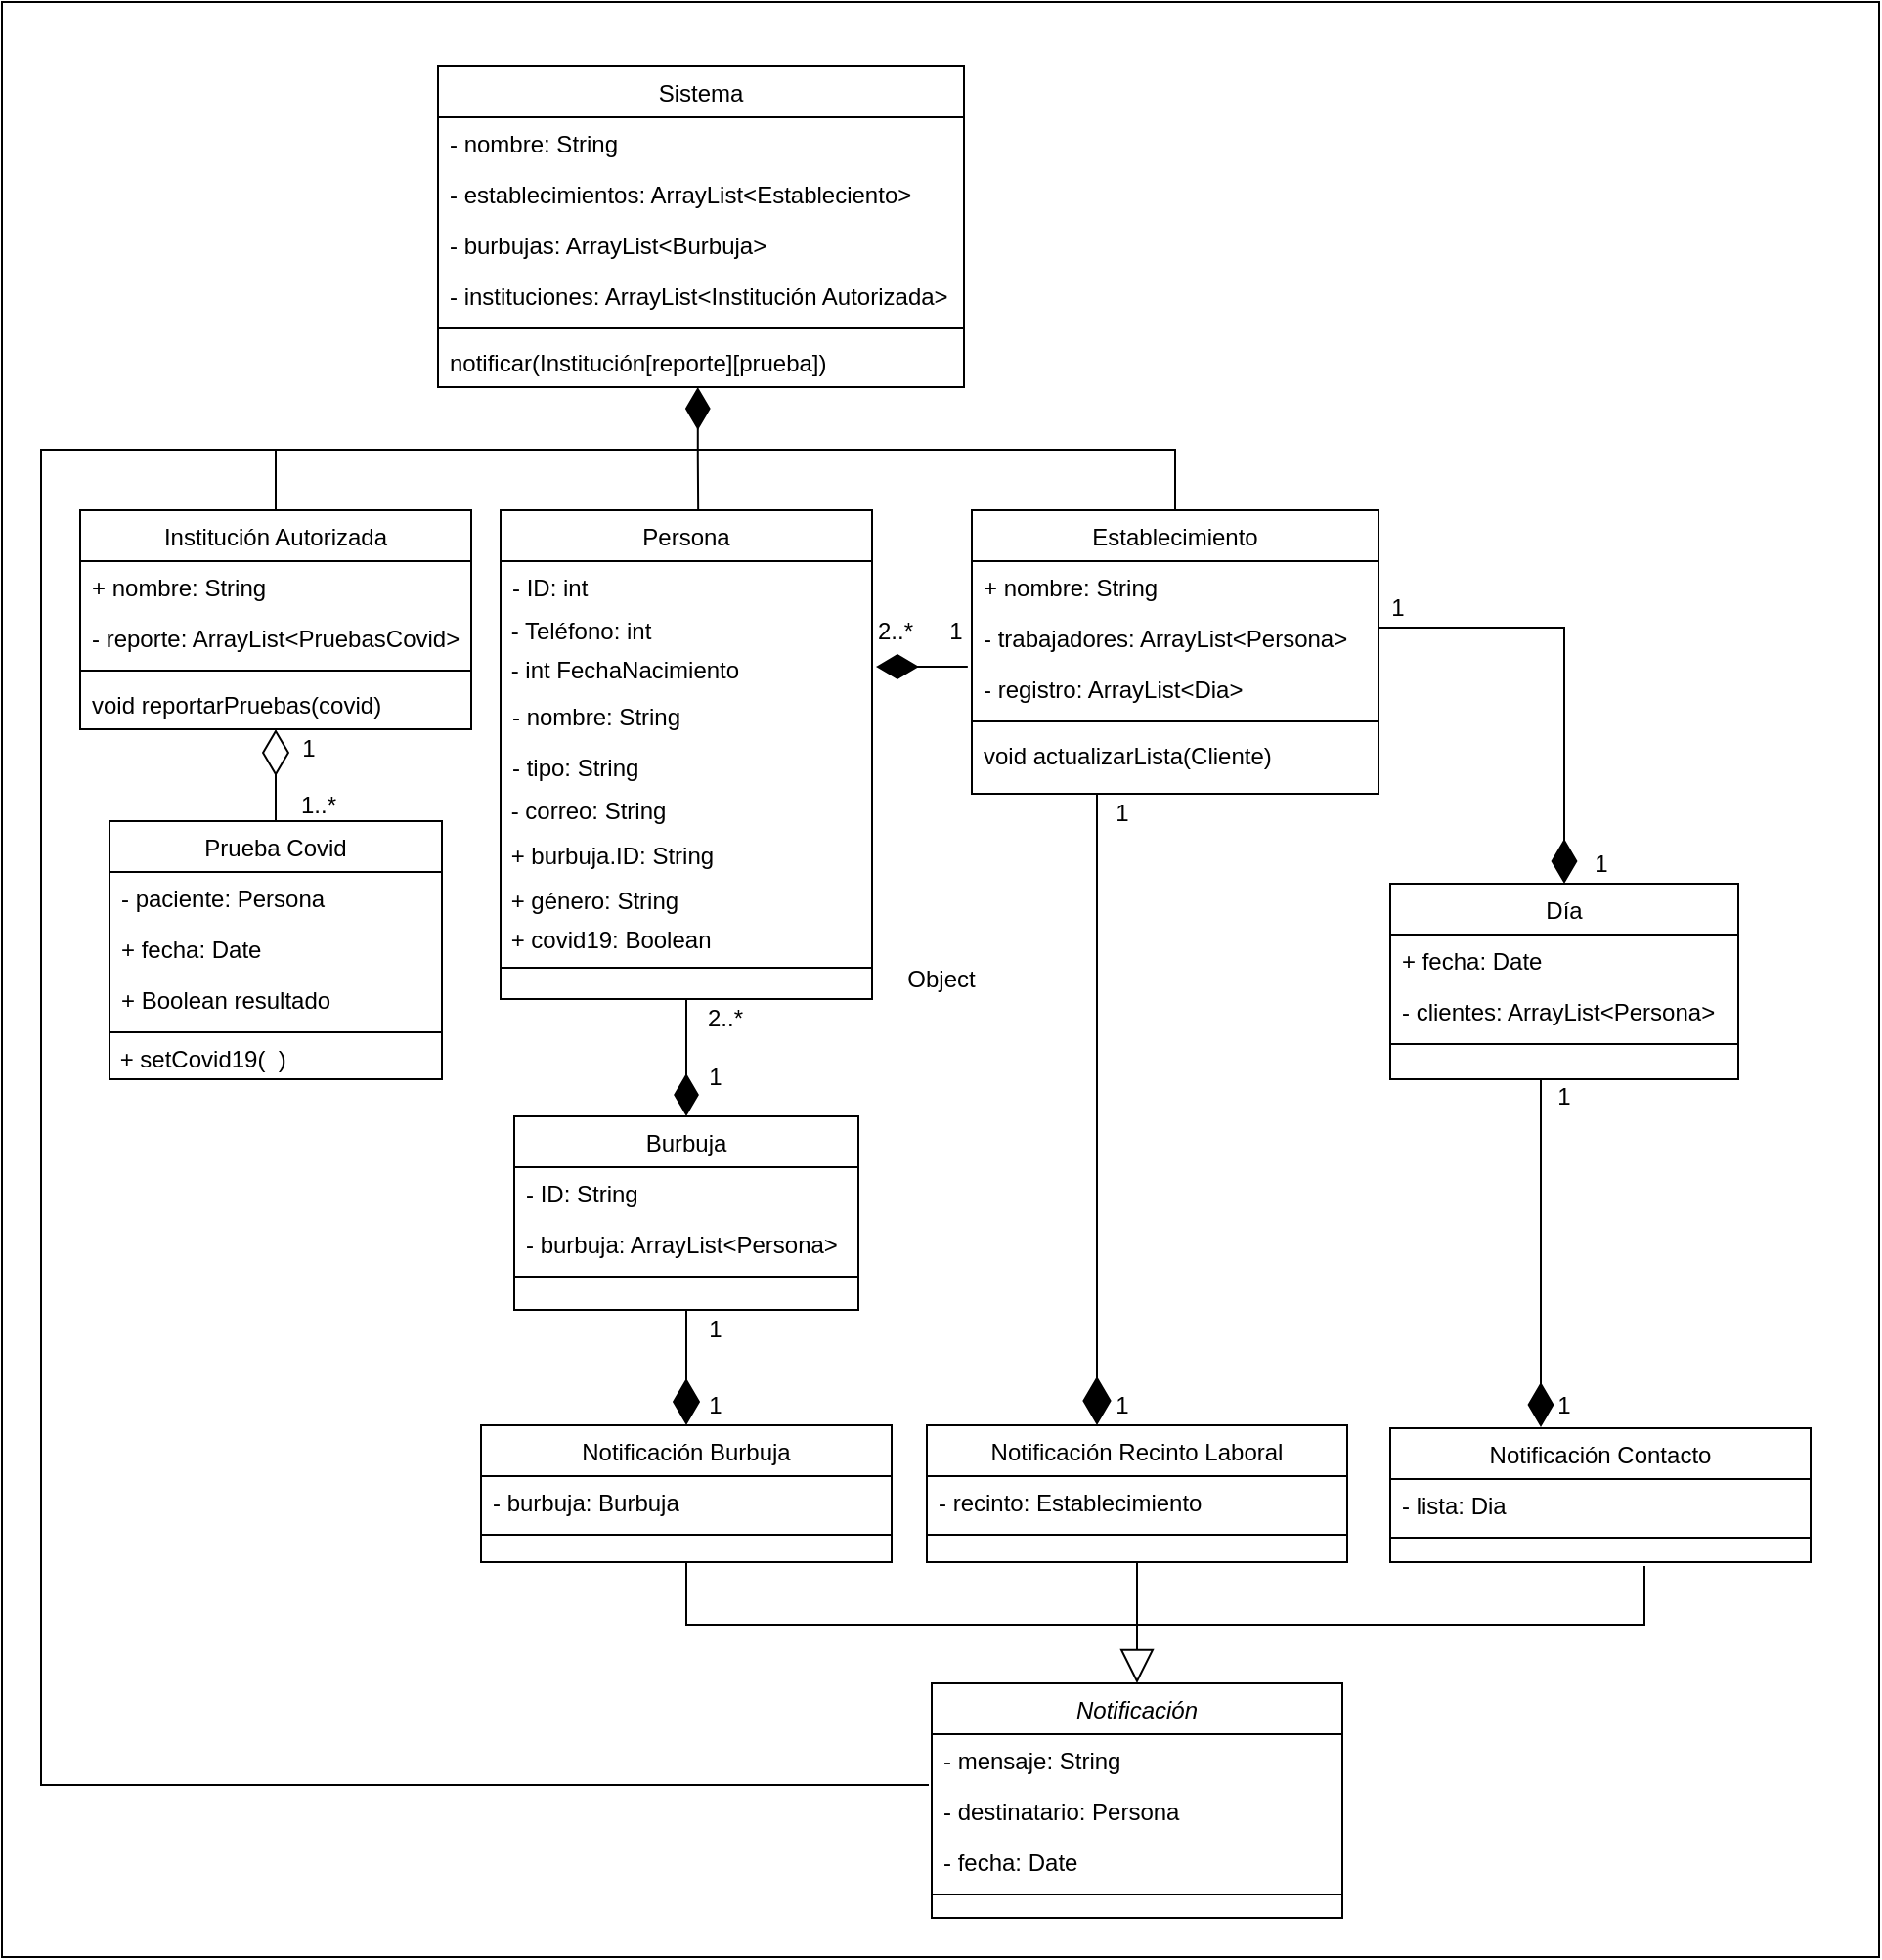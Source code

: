 <mxfile version="13.9.9" type="device"><diagram id="C5RBs43oDa-KdzZeNtuy" name="Page-1"><mxGraphModel dx="1447" dy="840" grid="1" gridSize="10" guides="1" tooltips="1" connect="1" arrows="1" fold="1" page="1" pageScale="1" pageWidth="1200" pageHeight="1920" math="0" shadow="0"><root><mxCell id="WIyWlLk6GJQsqaUBKTNV-0"/><mxCell id="WIyWlLk6GJQsqaUBKTNV-1" parent="WIyWlLk6GJQsqaUBKTNV-0"/><mxCell id="zkfFHV4jXpPFQw0GAbJ--0" value="Persona" style="swimlane;fontStyle=0;align=center;verticalAlign=top;childLayout=stackLayout;horizontal=1;startSize=26;horizontalStack=0;resizeParent=1;resizeLast=0;collapsible=1;marginBottom=0;rounded=0;shadow=0;strokeWidth=1;" parent="WIyWlLk6GJQsqaUBKTNV-1" vertex="1"><mxGeometry x="385" y="450" width="190" height="250" as="geometry"><mxRectangle x="230" y="140" width="160" height="26" as="alternateBounds"/></mxGeometry></mxCell><mxCell id="zkfFHV4jXpPFQw0GAbJ--2" value="- ID: int " style="text;align=left;verticalAlign=top;spacingLeft=4;spacingRight=4;overflow=hidden;rotatable=0;points=[[0,0.5],[1,0.5]];portConstraint=eastwest;rounded=0;shadow=0;html=0;" parent="zkfFHV4jXpPFQw0GAbJ--0" vertex="1"><mxGeometry y="26" width="190" height="26" as="geometry"/></mxCell><mxCell id="s_23alFvS7MSbFcoZGMs-6" value="&amp;nbsp;- Teléfono:&amp;nbsp;&lt;span&gt;int&amp;nbsp;&lt;/span&gt;" style="text;html=1;strokeColor=none;fillColor=none;align=left;verticalAlign=middle;whiteSpace=wrap;rounded=0;" parent="zkfFHV4jXpPFQw0GAbJ--0" vertex="1"><mxGeometry y="52" width="190" height="20" as="geometry"/></mxCell><mxCell id="s_23alFvS7MSbFcoZGMs-3" value="&amp;nbsp;- int FechaNacimiento" style="text;html=1;strokeColor=none;fillColor=none;align=left;verticalAlign=middle;whiteSpace=wrap;rounded=0;" parent="zkfFHV4jXpPFQw0GAbJ--0" vertex="1"><mxGeometry y="72" width="190" height="20" as="geometry"/></mxCell><mxCell id="zkfFHV4jXpPFQw0GAbJ--1" value="- nombre: String" style="text;align=left;verticalAlign=top;spacingLeft=4;spacingRight=4;overflow=hidden;rotatable=0;points=[[0,0.5],[1,0.5]];portConstraint=eastwest;fontStyle=0" parent="zkfFHV4jXpPFQw0GAbJ--0" vertex="1"><mxGeometry y="92" width="190" height="26" as="geometry"/></mxCell><mxCell id="zkfFHV4jXpPFQw0GAbJ--3" value="- tipo: String &#10;" style="text;align=left;verticalAlign=top;spacingLeft=4;spacingRight=4;overflow=hidden;rotatable=0;points=[[0,0.5],[1,0.5]];portConstraint=eastwest;rounded=0;shadow=0;html=0;" parent="zkfFHV4jXpPFQw0GAbJ--0" vertex="1"><mxGeometry y="118" width="190" height="26" as="geometry"/></mxCell><mxCell id="s_23alFvS7MSbFcoZGMs-5" value="&amp;nbsp;- correo: String" style="text;html=1;strokeColor=none;fillColor=none;align=left;verticalAlign=middle;whiteSpace=wrap;rounded=0;" parent="zkfFHV4jXpPFQw0GAbJ--0" vertex="1"><mxGeometry y="144" width="190" height="20" as="geometry"/></mxCell><mxCell id="s_23alFvS7MSbFcoZGMs-0" value="&amp;nbsp;+ burbuja.ID: String" style="text;html=1;strokeColor=none;fillColor=none;align=left;verticalAlign=middle;whiteSpace=wrap;rounded=0;" parent="zkfFHV4jXpPFQw0GAbJ--0" vertex="1"><mxGeometry y="164" width="190" height="26" as="geometry"/></mxCell><mxCell id="s_23alFvS7MSbFcoZGMs-4" value="&amp;nbsp;+ género: String&amp;nbsp;" style="text;html=1;strokeColor=none;fillColor=none;align=left;verticalAlign=middle;whiteSpace=wrap;rounded=0;" parent="zkfFHV4jXpPFQw0GAbJ--0" vertex="1"><mxGeometry y="190" width="190" height="20" as="geometry"/></mxCell><mxCell id="s_23alFvS7MSbFcoZGMs-7" value="&amp;nbsp;+ covid19: Boolean&amp;nbsp;" style="text;html=1;strokeColor=none;fillColor=none;align=left;verticalAlign=middle;whiteSpace=wrap;rounded=0;" parent="zkfFHV4jXpPFQw0GAbJ--0" vertex="1"><mxGeometry y="210" width="190" height="20" as="geometry"/></mxCell><mxCell id="zkfFHV4jXpPFQw0GAbJ--4" value="" style="line;html=1;strokeWidth=1;align=left;verticalAlign=middle;spacingTop=-1;spacingLeft=3;spacingRight=3;rotatable=0;labelPosition=right;points=[];portConstraint=eastwest;" parent="zkfFHV4jXpPFQw0GAbJ--0" vertex="1"><mxGeometry y="230" width="190" height="8" as="geometry"/></mxCell><mxCell id="s_23alFvS7MSbFcoZGMs-69" value="" style="edgeStyle=orthogonalEdgeStyle;rounded=0;orthogonalLoop=1;jettySize=auto;html=1;startArrow=diamondThin;startFill=0;startSize=21;endArrow=none;endFill=0;endSize=20;targetPerimeterSpacing=5;entryX=0.5;entryY=0;entryDx=0;entryDy=0;" parent="WIyWlLk6GJQsqaUBKTNV-1" source="zkfFHV4jXpPFQw0GAbJ--6" target="s_23alFvS7MSbFcoZGMs-65" edge="1"><mxGeometry relative="1" as="geometry"><mxPoint x="293.5" y="605" as="targetPoint"/></mxGeometry></mxCell><mxCell id="NDdOrywqVsBB-b5aa2cG-35" style="edgeStyle=orthogonalEdgeStyle;rounded=0;orthogonalLoop=1;jettySize=auto;html=1;startArrow=none;startFill=0;endArrow=none;endFill=0;" edge="1" parent="WIyWlLk6GJQsqaUBKTNV-1" source="zkfFHV4jXpPFQw0GAbJ--6"><mxGeometry relative="1" as="geometry"><mxPoint x="486" y="419" as="targetPoint"/><Array as="points"><mxPoint x="270" y="419"/></Array></mxGeometry></mxCell><mxCell id="zkfFHV4jXpPFQw0GAbJ--6" value="Institución Autorizada" style="swimlane;fontStyle=0;align=center;verticalAlign=top;childLayout=stackLayout;horizontal=1;startSize=26;horizontalStack=0;resizeParent=1;resizeLast=0;collapsible=1;marginBottom=0;rounded=0;shadow=0;strokeWidth=1;" parent="WIyWlLk6GJQsqaUBKTNV-1" vertex="1"><mxGeometry x="170" y="450" width="200" height="112" as="geometry"><mxRectangle x="130" y="380" width="160" height="26" as="alternateBounds"/></mxGeometry></mxCell><mxCell id="s_23alFvS7MSbFcoZGMs-70" value="+ nombre: String " style="text;align=left;verticalAlign=top;spacingLeft=4;spacingRight=4;overflow=hidden;rotatable=0;points=[[0,0.5],[1,0.5]];portConstraint=eastwest;" parent="zkfFHV4jXpPFQw0GAbJ--6" vertex="1"><mxGeometry y="26" width="200" height="26" as="geometry"/></mxCell><mxCell id="zkfFHV4jXpPFQw0GAbJ--7" value="- reporte: ArrayList&lt;PruebasCovid&gt; " style="text;align=left;verticalAlign=top;spacingLeft=4;spacingRight=4;overflow=hidden;rotatable=0;points=[[0,0.5],[1,0.5]];portConstraint=eastwest;" parent="zkfFHV4jXpPFQw0GAbJ--6" vertex="1"><mxGeometry y="52" width="200" height="26" as="geometry"/></mxCell><mxCell id="zkfFHV4jXpPFQw0GAbJ--9" value="" style="line;html=1;strokeWidth=1;align=left;verticalAlign=middle;spacingTop=-1;spacingLeft=3;spacingRight=3;rotatable=0;labelPosition=right;points=[];portConstraint=eastwest;" parent="zkfFHV4jXpPFQw0GAbJ--6" vertex="1"><mxGeometry y="78" width="200" height="8" as="geometry"/></mxCell><mxCell id="zkfFHV4jXpPFQw0GAbJ--11" value="void reportarPruebas(covid)" style="text;align=left;verticalAlign=top;spacingLeft=4;spacingRight=4;overflow=hidden;rotatable=0;points=[[0,0.5],[1,0.5]];portConstraint=eastwest;" parent="zkfFHV4jXpPFQw0GAbJ--6" vertex="1"><mxGeometry y="86" width="200" height="26" as="geometry"/></mxCell><mxCell id="s_23alFvS7MSbFcoZGMs-33" style="edgeStyle=orthogonalEdgeStyle;rounded=0;orthogonalLoop=1;jettySize=auto;html=1;entryX=-0.01;entryY=0.077;entryDx=0;entryDy=0;startArrow=diamondThin;startFill=1;startSize=19;endArrow=none;endFill=0;endSize=16;targetPerimeterSpacing=5;exitX=1;exitY=0.75;exitDx=0;exitDy=0;entryPerimeter=0;" parent="WIyWlLk6GJQsqaUBKTNV-1" target="NDdOrywqVsBB-b5aa2cG-7" edge="1"><mxGeometry relative="1" as="geometry"><mxPoint x="577" y="530" as="sourcePoint"/><mxPoint x="630" y="530" as="targetPoint"/></mxGeometry></mxCell><mxCell id="s_23alFvS7MSbFcoZGMs-50" value="1" style="text;html=1;strokeColor=none;fillColor=none;align=center;verticalAlign=middle;whiteSpace=wrap;rounded=0;" parent="WIyWlLk6GJQsqaUBKTNV-1" vertex="1"><mxGeometry x="608" y="502" width="20" height="20" as="geometry"/></mxCell><mxCell id="s_23alFvS7MSbFcoZGMs-51" value="2..*" style="text;html=1;strokeColor=none;fillColor=none;align=center;verticalAlign=middle;whiteSpace=wrap;rounded=0;" parent="WIyWlLk6GJQsqaUBKTNV-1" vertex="1"><mxGeometry x="572" y="502" width="30" height="20" as="geometry"/></mxCell><mxCell id="s_23alFvS7MSbFcoZGMs-62" style="edgeStyle=orthogonalEdgeStyle;rounded=0;orthogonalLoop=1;jettySize=auto;html=1;entryX=0.532;entryY=0;entryDx=0;entryDy=0;entryPerimeter=0;startArrow=diamondThin;startFill=1;startSize=19;endArrow=none;endFill=0;endSize=20;targetPerimeterSpacing=5;exitX=0.494;exitY=1;exitDx=0;exitDy=0;exitPerimeter=0;" parent="WIyWlLk6GJQsqaUBKTNV-1" source="NDdOrywqVsBB-b5aa2cG-3" target="zkfFHV4jXpPFQw0GAbJ--0" edge="1"><mxGeometry relative="1" as="geometry"><mxPoint x="480" y="370" as="sourcePoint"/></mxGeometry></mxCell><mxCell id="s_23alFvS7MSbFcoZGMs-65" value="Prueba Covid" style="swimlane;fontStyle=0;align=center;verticalAlign=top;childLayout=stackLayout;horizontal=1;startSize=26;horizontalStack=0;resizeParent=1;resizeLast=0;collapsible=1;marginBottom=0;rounded=0;shadow=0;strokeWidth=1;" parent="WIyWlLk6GJQsqaUBKTNV-1" vertex="1"><mxGeometry x="185" y="609" width="170" height="132" as="geometry"><mxRectangle x="130" y="380" width="160" height="26" as="alternateBounds"/></mxGeometry></mxCell><mxCell id="s_23alFvS7MSbFcoZGMs-66" value="- paciente: Persona" style="text;align=left;verticalAlign=top;spacingLeft=4;spacingRight=4;overflow=hidden;rotatable=0;points=[[0,0.5],[1,0.5]];portConstraint=eastwest;" parent="s_23alFvS7MSbFcoZGMs-65" vertex="1"><mxGeometry y="26" width="170" height="26" as="geometry"/></mxCell><mxCell id="s_23alFvS7MSbFcoZGMs-72" value="+ fecha: Date" style="text;align=left;verticalAlign=top;spacingLeft=4;spacingRight=4;overflow=hidden;rotatable=0;points=[[0,0.5],[1,0.5]];portConstraint=eastwest;" parent="s_23alFvS7MSbFcoZGMs-65" vertex="1"><mxGeometry y="52" width="170" height="26" as="geometry"/></mxCell><mxCell id="s_23alFvS7MSbFcoZGMs-71" value="+ Boolean resultado" style="text;align=left;verticalAlign=top;spacingLeft=4;spacingRight=4;overflow=hidden;rotatable=0;points=[[0,0.5],[1,0.5]];portConstraint=eastwest;" parent="s_23alFvS7MSbFcoZGMs-65" vertex="1"><mxGeometry y="78" width="170" height="26" as="geometry"/></mxCell><mxCell id="s_23alFvS7MSbFcoZGMs-67" value="" style="line;html=1;strokeWidth=1;align=left;verticalAlign=middle;spacingTop=-1;spacingLeft=3;spacingRight=3;rotatable=0;labelPosition=right;points=[];portConstraint=eastwest;" parent="s_23alFvS7MSbFcoZGMs-65" vertex="1"><mxGeometry y="104" width="170" height="8" as="geometry"/></mxCell><mxCell id="s_23alFvS7MSbFcoZGMs-73" value="&amp;nbsp;+ setCovid19(&amp;nbsp; )" style="text;html=1;strokeColor=none;fillColor=none;align=left;verticalAlign=middle;whiteSpace=wrap;rounded=0;" parent="s_23alFvS7MSbFcoZGMs-65" vertex="1"><mxGeometry y="112" width="170" height="20" as="geometry"/></mxCell><mxCell id="s_23alFvS7MSbFcoZGMs-84" style="edgeStyle=orthogonalEdgeStyle;rounded=0;orthogonalLoop=1;jettySize=auto;html=1;exitX=0.5;exitY=0;exitDx=0;exitDy=0;entryX=0.5;entryY=1;entryDx=0;entryDy=0;startArrow=diamondThin;startFill=1;startSize=19;endArrow=none;endFill=0;endSize=20;targetPerimeterSpacing=5;" parent="WIyWlLk6GJQsqaUBKTNV-1" source="s_23alFvS7MSbFcoZGMs-77" target="zkfFHV4jXpPFQw0GAbJ--0" edge="1"><mxGeometry relative="1" as="geometry"/></mxCell><mxCell id="s_23alFvS7MSbFcoZGMs-77" value="Burbuja" style="swimlane;fontStyle=0;align=center;verticalAlign=top;childLayout=stackLayout;horizontal=1;startSize=26;horizontalStack=0;resizeParent=1;resizeLast=0;collapsible=1;marginBottom=0;rounded=0;shadow=0;strokeWidth=1;" parent="WIyWlLk6GJQsqaUBKTNV-1" vertex="1"><mxGeometry x="392" y="760" width="176" height="99" as="geometry"><mxRectangle x="508" y="120" width="160" height="26" as="alternateBounds"/></mxGeometry></mxCell><mxCell id="s_23alFvS7MSbFcoZGMs-78" value="- ID: String" style="text;align=left;verticalAlign=top;spacingLeft=4;spacingRight=4;overflow=hidden;rotatable=0;points=[[0,0.5],[1,0.5]];portConstraint=eastwest;" parent="s_23alFvS7MSbFcoZGMs-77" vertex="1"><mxGeometry y="26" width="176" height="26" as="geometry"/></mxCell><mxCell id="NDdOrywqVsBB-b5aa2cG-19" value="- burbuja: ArrayList&lt;Persona&gt; " style="text;align=left;verticalAlign=top;spacingLeft=4;spacingRight=4;overflow=hidden;rotatable=0;points=[[0,0.5],[1,0.5]];portConstraint=eastwest;" vertex="1" parent="s_23alFvS7MSbFcoZGMs-77"><mxGeometry y="52" width="176" height="26" as="geometry"/></mxCell><mxCell id="NDdOrywqVsBB-b5aa2cG-23" value="" style="line;strokeWidth=1;fillColor=none;align=left;verticalAlign=middle;spacingTop=-1;spacingLeft=3;spacingRight=3;rotatable=0;labelPosition=right;points=[];portConstraint=eastwest;" vertex="1" parent="s_23alFvS7MSbFcoZGMs-77"><mxGeometry y="78" width="176" height="8" as="geometry"/></mxCell><mxCell id="s_23alFvS7MSbFcoZGMs-85" value="2..*" style="text;html=1;strokeColor=none;fillColor=none;align=center;verticalAlign=middle;whiteSpace=wrap;rounded=0;" parent="WIyWlLk6GJQsqaUBKTNV-1" vertex="1"><mxGeometry x="485" y="700" width="30" height="20" as="geometry"/></mxCell><mxCell id="s_23alFvS7MSbFcoZGMs-86" value="1" style="text;html=1;strokeColor=none;fillColor=none;align=center;verticalAlign=middle;whiteSpace=wrap;rounded=0;" parent="WIyWlLk6GJQsqaUBKTNV-1" vertex="1"><mxGeometry x="485" y="730" width="20" height="20" as="geometry"/></mxCell><mxCell id="s_23alFvS7MSbFcoZGMs-91" value="1" style="text;html=1;strokeColor=none;fillColor=none;align=center;verticalAlign=middle;whiteSpace=wrap;rounded=0;" parent="WIyWlLk6GJQsqaUBKTNV-1" vertex="1"><mxGeometry x="276.5" y="562" width="20" height="20" as="geometry"/></mxCell><mxCell id="s_23alFvS7MSbFcoZGMs-92" value="1..*" style="text;html=1;strokeColor=none;fillColor=none;align=center;verticalAlign=middle;whiteSpace=wrap;rounded=0;" parent="WIyWlLk6GJQsqaUBKTNV-1" vertex="1"><mxGeometry x="276.5" y="591" width="30" height="20" as="geometry"/></mxCell><mxCell id="NDdOrywqVsBB-b5aa2cG-44" value="" style="edgeStyle=orthogonalEdgeStyle;rounded=0;orthogonalLoop=1;jettySize=auto;html=1;startArrow=none;startFill=0;endArrow=none;endFill=0;startSize=15;" edge="1" parent="WIyWlLk6GJQsqaUBKTNV-1" target="NDdOrywqVsBB-b5aa2cG-39"><mxGeometry relative="1" as="geometry"><mxPoint x="711" y="1020" as="sourcePoint"/><Array as="points"><mxPoint x="711" y="1020"/><mxPoint x="480" y="1020"/></Array></mxGeometry></mxCell><mxCell id="NDdOrywqVsBB-b5aa2cG-53" value="" style="edgeStyle=orthogonalEdgeStyle;rounded=0;orthogonalLoop=1;jettySize=auto;html=1;startArrow=block;startFill=0;startSize=15;endArrow=none;endFill=0;" edge="1" parent="WIyWlLk6GJQsqaUBKTNV-1" source="s_23alFvS7MSbFcoZGMs-93" target="NDdOrywqVsBB-b5aa2cG-48"><mxGeometry relative="1" as="geometry"/></mxCell><mxCell id="NDdOrywqVsBB-b5aa2cG-61" style="edgeStyle=orthogonalEdgeStyle;rounded=0;orthogonalLoop=1;jettySize=auto;html=1;startArrow=none;startFill=0;startSize=15;endArrow=none;endFill=0;strokeWidth=1;" edge="1" parent="WIyWlLk6GJQsqaUBKTNV-1"><mxGeometry relative="1" as="geometry"><mxPoint x="970" y="990" as="targetPoint"/><mxPoint x="710" y="1020" as="sourcePoint"/><Array as="points"><mxPoint x="710" y="1020"/><mxPoint x="970" y="1020"/></Array></mxGeometry></mxCell><mxCell id="s_23alFvS7MSbFcoZGMs-93" value="Notificación" style="swimlane;fontStyle=2;align=center;verticalAlign=top;childLayout=stackLayout;horizontal=1;startSize=26;horizontalStack=0;resizeParent=1;resizeLast=0;collapsible=1;marginBottom=0;rounded=0;shadow=0;strokeWidth=1;" parent="WIyWlLk6GJQsqaUBKTNV-1" vertex="1"><mxGeometry x="605.5" y="1050" width="210" height="120" as="geometry"><mxRectangle x="130" y="380" width="160" height="26" as="alternateBounds"/></mxGeometry></mxCell><mxCell id="s_23alFvS7MSbFcoZGMs-99" value="- mensaje: String " style="text;align=left;verticalAlign=top;spacingLeft=4;spacingRight=4;overflow=hidden;rotatable=0;points=[[0,0.5],[1,0.5]];portConstraint=eastwest;" parent="s_23alFvS7MSbFcoZGMs-93" vertex="1"><mxGeometry y="26" width="210" height="26" as="geometry"/></mxCell><mxCell id="s_23alFvS7MSbFcoZGMs-94" value="- destinatario: Persona " style="text;align=left;verticalAlign=top;spacingLeft=4;spacingRight=4;overflow=hidden;rotatable=0;points=[[0,0.5],[1,0.5]];portConstraint=eastwest;" parent="s_23alFvS7MSbFcoZGMs-93" vertex="1"><mxGeometry y="52" width="210" height="26" as="geometry"/></mxCell><mxCell id="NDdOrywqVsBB-b5aa2cG-38" value="- fecha: Date" style="text;align=left;verticalAlign=top;spacingLeft=4;spacingRight=4;overflow=hidden;rotatable=0;points=[[0,0.5],[1,0.5]];portConstraint=eastwest;" vertex="1" parent="s_23alFvS7MSbFcoZGMs-93"><mxGeometry y="78" width="210" height="26" as="geometry"/></mxCell><mxCell id="s_23alFvS7MSbFcoZGMs-96" value="" style="line;html=1;strokeWidth=1;align=left;verticalAlign=middle;spacingTop=-1;spacingLeft=3;spacingRight=3;rotatable=0;labelPosition=right;points=[];portConstraint=eastwest;" parent="s_23alFvS7MSbFcoZGMs-93" vertex="1"><mxGeometry y="104" width="210" height="8" as="geometry"/></mxCell><mxCell id="NDdOrywqVsBB-b5aa2cG-72" style="edgeStyle=orthogonalEdgeStyle;rounded=0;orthogonalLoop=1;jettySize=auto;html=1;startArrow=none;startFill=0;startSize=20;endArrow=none;endFill=0;strokeWidth=1;" edge="1" parent="WIyWlLk6GJQsqaUBKTNV-1"><mxGeometry relative="1" as="geometry"><mxPoint x="270" y="419" as="sourcePoint"/><mxPoint x="604" y="1102" as="targetPoint"/><Array as="points"><mxPoint x="150" y="419"/><mxPoint x="150" y="1102"/></Array></mxGeometry></mxCell><mxCell id="NDdOrywqVsBB-b5aa2cG-0" value="Sistema" style="swimlane;fontStyle=0;childLayout=stackLayout;horizontal=1;startSize=26;fillColor=none;horizontalStack=0;resizeParent=1;resizeParentMax=0;resizeLast=0;collapsible=1;marginBottom=0;" vertex="1" parent="WIyWlLk6GJQsqaUBKTNV-1"><mxGeometry x="353" y="223" width="269" height="164" as="geometry"/></mxCell><mxCell id="NDdOrywqVsBB-b5aa2cG-20" value="- nombre: String" style="text;strokeColor=none;fillColor=none;align=left;verticalAlign=top;spacingLeft=4;spacingRight=4;overflow=hidden;rotatable=0;points=[[0,0.5],[1,0.5]];portConstraint=eastwest;" vertex="1" parent="NDdOrywqVsBB-b5aa2cG-0"><mxGeometry y="26" width="269" height="26" as="geometry"/></mxCell><mxCell id="NDdOrywqVsBB-b5aa2cG-1" value="- establecimientos: ArrayList&lt;Estableciento&gt;" style="text;strokeColor=none;fillColor=none;align=left;verticalAlign=top;spacingLeft=4;spacingRight=4;overflow=hidden;rotatable=0;points=[[0,0.5],[1,0.5]];portConstraint=eastwest;" vertex="1" parent="NDdOrywqVsBB-b5aa2cG-0"><mxGeometry y="52" width="269" height="26" as="geometry"/></mxCell><mxCell id="NDdOrywqVsBB-b5aa2cG-2" value="- burbujas: ArrayList&lt;Burbuja&gt;" style="text;strokeColor=none;fillColor=none;align=left;verticalAlign=top;spacingLeft=4;spacingRight=4;overflow=hidden;rotatable=0;points=[[0,0.5],[1,0.5]];portConstraint=eastwest;" vertex="1" parent="NDdOrywqVsBB-b5aa2cG-0"><mxGeometry y="78" width="269" height="26" as="geometry"/></mxCell><mxCell id="NDdOrywqVsBB-b5aa2cG-26" value="- instituciones: ArrayList&lt;Institución Autorizada&gt;" style="text;strokeColor=none;fillColor=none;align=left;verticalAlign=top;spacingLeft=4;spacingRight=4;overflow=hidden;rotatable=0;points=[[0,0.5],[1,0.5]];portConstraint=eastwest;" vertex="1" parent="NDdOrywqVsBB-b5aa2cG-0"><mxGeometry y="104" width="269" height="26" as="geometry"/></mxCell><mxCell id="NDdOrywqVsBB-b5aa2cG-21" value="" style="line;strokeWidth=1;fillColor=none;align=left;verticalAlign=middle;spacingTop=-1;spacingLeft=3;spacingRight=3;rotatable=0;labelPosition=right;points=[];portConstraint=eastwest;" vertex="1" parent="NDdOrywqVsBB-b5aa2cG-0"><mxGeometry y="130" width="269" height="8" as="geometry"/></mxCell><mxCell id="NDdOrywqVsBB-b5aa2cG-3" value="notificar(Institución[reporte][prueba])" style="text;strokeColor=none;fillColor=none;align=left;verticalAlign=top;spacingLeft=4;spacingRight=4;overflow=hidden;rotatable=0;points=[[0,0.5],[1,0.5]];portConstraint=eastwest;" vertex="1" parent="NDdOrywqVsBB-b5aa2cG-0"><mxGeometry y="138" width="269" height="26" as="geometry"/></mxCell><mxCell id="NDdOrywqVsBB-b5aa2cG-55" style="edgeStyle=orthogonalEdgeStyle;rounded=0;orthogonalLoop=1;jettySize=auto;html=1;startArrow=none;startFill=0;startSize=20;endArrow=none;endFill=0;" edge="1" parent="WIyWlLk6GJQsqaUBKTNV-1" source="NDdOrywqVsBB-b5aa2cG-4"><mxGeometry relative="1" as="geometry"><mxPoint x="486" y="419" as="targetPoint"/><Array as="points"><mxPoint x="730" y="419"/></Array></mxGeometry></mxCell><mxCell id="NDdOrywqVsBB-b5aa2cG-4" value="Establecimiento" style="swimlane;fontStyle=0;align=center;verticalAlign=top;childLayout=stackLayout;horizontal=1;startSize=26;horizontalStack=0;resizeParent=1;resizeLast=0;collapsible=1;marginBottom=0;rounded=0;shadow=0;strokeWidth=1;" vertex="1" parent="WIyWlLk6GJQsqaUBKTNV-1"><mxGeometry x="626" y="450" width="208" height="145" as="geometry"><mxRectangle x="508" y="120" width="160" height="26" as="alternateBounds"/></mxGeometry></mxCell><mxCell id="NDdOrywqVsBB-b5aa2cG-5" value="+ nombre: String" style="text;align=left;verticalAlign=top;spacingLeft=4;spacingRight=4;overflow=hidden;rotatable=0;points=[[0,0.5],[1,0.5]];portConstraint=eastwest;" vertex="1" parent="NDdOrywqVsBB-b5aa2cG-4"><mxGeometry y="26" width="208" height="26" as="geometry"/></mxCell><mxCell id="NDdOrywqVsBB-b5aa2cG-6" value="- trabajadores: ArrayList&lt;Persona&gt;" style="text;align=left;verticalAlign=top;spacingLeft=4;spacingRight=4;overflow=hidden;rotatable=0;points=[[0,0.5],[1,0.5]];portConstraint=eastwest;" vertex="1" parent="NDdOrywqVsBB-b5aa2cG-4"><mxGeometry y="52" width="208" height="26" as="geometry"/></mxCell><mxCell id="NDdOrywqVsBB-b5aa2cG-7" value="- registro: ArrayList&lt;Dia&gt;" style="text;align=left;verticalAlign=top;spacingLeft=4;spacingRight=4;overflow=hidden;rotatable=0;points=[[0,0.5],[1,0.5]];portConstraint=eastwest;rounded=0;shadow=0;html=0;" vertex="1" parent="NDdOrywqVsBB-b5aa2cG-4"><mxGeometry y="78" width="208" height="26" as="geometry"/></mxCell><mxCell id="NDdOrywqVsBB-b5aa2cG-8" value="" style="line;html=1;strokeWidth=1;align=left;verticalAlign=middle;spacingTop=-1;spacingLeft=3;spacingRight=3;rotatable=0;labelPosition=right;points=[];portConstraint=eastwest;" vertex="1" parent="NDdOrywqVsBB-b5aa2cG-4"><mxGeometry y="104" width="208" height="8" as="geometry"/></mxCell><mxCell id="NDdOrywqVsBB-b5aa2cG-9" value="void actualizarLista(Cliente)" style="text;align=left;verticalAlign=top;spacingLeft=4;spacingRight=4;overflow=hidden;rotatable=0;points=[[0,0.5],[1,0.5]];portConstraint=eastwest;" vertex="1" parent="NDdOrywqVsBB-b5aa2cG-4"><mxGeometry y="112" width="208" height="26" as="geometry"/></mxCell><mxCell id="NDdOrywqVsBB-b5aa2cG-45" style="edgeStyle=orthogonalEdgeStyle;rounded=0;orthogonalLoop=1;jettySize=auto;html=1;startArrow=diamondThin;startFill=1;endArrow=none;endFill=0;startSize=20;exitX=0.5;exitY=0;exitDx=0;exitDy=0;entryX=1;entryY=0.5;entryDx=0;entryDy=0;" edge="1" parent="WIyWlLk6GJQsqaUBKTNV-1" source="NDdOrywqVsBB-b5aa2cG-12" target="NDdOrywqVsBB-b5aa2cG-6"><mxGeometry relative="1" as="geometry"><mxPoint x="836" y="506" as="targetPoint"/><Array as="points"><mxPoint x="929" y="510"/><mxPoint x="834" y="510"/></Array></mxGeometry></mxCell><mxCell id="NDdOrywqVsBB-b5aa2cG-12" value="Día" style="swimlane;fontStyle=0;align=center;verticalAlign=top;childLayout=stackLayout;horizontal=1;startSize=26;horizontalStack=0;resizeParent=1;resizeLast=0;collapsible=1;marginBottom=0;rounded=0;shadow=0;strokeWidth=1;" vertex="1" parent="WIyWlLk6GJQsqaUBKTNV-1"><mxGeometry x="840" y="641" width="178" height="100" as="geometry"><mxRectangle x="508" y="120" width="160" height="26" as="alternateBounds"/></mxGeometry></mxCell><mxCell id="NDdOrywqVsBB-b5aa2cG-13" value="+ fecha: Date" style="text;align=left;verticalAlign=top;spacingLeft=4;spacingRight=4;overflow=hidden;rotatable=0;points=[[0,0.5],[1,0.5]];portConstraint=eastwest;" vertex="1" parent="NDdOrywqVsBB-b5aa2cG-12"><mxGeometry y="26" width="178" height="26" as="geometry"/></mxCell><mxCell id="NDdOrywqVsBB-b5aa2cG-16" value="- clientes: ArrayList&lt;Persona&gt;" style="text;align=left;verticalAlign=top;spacingLeft=4;spacingRight=4;overflow=hidden;rotatable=0;points=[[0,0.5],[1,0.5]];portConstraint=eastwest;rounded=0;shadow=0;html=0;" vertex="1" parent="NDdOrywqVsBB-b5aa2cG-12"><mxGeometry y="52" width="178" height="26" as="geometry"/></mxCell><mxCell id="NDdOrywqVsBB-b5aa2cG-17" value="" style="line;html=1;strokeWidth=1;align=left;verticalAlign=middle;spacingTop=-1;spacingLeft=3;spacingRight=3;rotatable=0;labelPosition=right;points=[];portConstraint=eastwest;" vertex="1" parent="NDdOrywqVsBB-b5aa2cG-12"><mxGeometry y="78" width="178" height="8" as="geometry"/></mxCell><mxCell id="NDdOrywqVsBB-b5aa2cG-46" style="edgeStyle=orthogonalEdgeStyle;rounded=0;orthogonalLoop=1;jettySize=auto;html=1;entryX=0.5;entryY=1;entryDx=0;entryDy=0;startArrow=diamondThin;startFill=1;startSize=21;endArrow=none;endFill=0;" edge="1" parent="WIyWlLk6GJQsqaUBKTNV-1" source="NDdOrywqVsBB-b5aa2cG-39" target="s_23alFvS7MSbFcoZGMs-77"><mxGeometry relative="1" as="geometry"/></mxCell><mxCell id="NDdOrywqVsBB-b5aa2cG-39" value="Notificación Burbuja" style="swimlane;fontStyle=0;align=center;verticalAlign=top;childLayout=stackLayout;horizontal=1;startSize=26;horizontalStack=0;resizeParent=1;resizeLast=0;collapsible=1;marginBottom=0;rounded=0;shadow=0;strokeWidth=1;" vertex="1" parent="WIyWlLk6GJQsqaUBKTNV-1"><mxGeometry x="375" y="918" width="210" height="70" as="geometry"><mxRectangle x="130" y="380" width="160" height="26" as="alternateBounds"/></mxGeometry></mxCell><mxCell id="NDdOrywqVsBB-b5aa2cG-40" value="- burbuja: Burbuja" style="text;align=left;verticalAlign=top;spacingLeft=4;spacingRight=4;overflow=hidden;rotatable=0;points=[[0,0.5],[1,0.5]];portConstraint=eastwest;" vertex="1" parent="NDdOrywqVsBB-b5aa2cG-39"><mxGeometry y="26" width="210" height="26" as="geometry"/></mxCell><mxCell id="NDdOrywqVsBB-b5aa2cG-43" value="" style="line;html=1;strokeWidth=1;align=left;verticalAlign=middle;spacingTop=-1;spacingLeft=3;spacingRight=3;rotatable=0;labelPosition=right;points=[];portConstraint=eastwest;" vertex="1" parent="NDdOrywqVsBB-b5aa2cG-39"><mxGeometry y="52" width="210" height="8" as="geometry"/></mxCell><mxCell id="NDdOrywqVsBB-b5aa2cG-54" style="edgeStyle=orthogonalEdgeStyle;rounded=0;orthogonalLoop=1;jettySize=auto;html=1;startArrow=diamondThin;startFill=1;startSize=22;endArrow=none;endFill=0;entryX=0.75;entryY=1;entryDx=0;entryDy=0;" edge="1" parent="WIyWlLk6GJQsqaUBKTNV-1" source="NDdOrywqVsBB-b5aa2cG-48" target="NDdOrywqVsBB-b5aa2cG-4"><mxGeometry relative="1" as="geometry"><mxPoint x="810" y="590" as="targetPoint"/><Array as="points"><mxPoint x="690" y="595"/></Array></mxGeometry></mxCell><mxCell id="NDdOrywqVsBB-b5aa2cG-48" value="Notificación Recinto Laboral" style="swimlane;fontStyle=0;align=center;verticalAlign=top;childLayout=stackLayout;horizontal=1;startSize=26;horizontalStack=0;resizeParent=1;resizeLast=0;collapsible=1;marginBottom=0;rounded=0;shadow=0;strokeWidth=1;" vertex="1" parent="WIyWlLk6GJQsqaUBKTNV-1"><mxGeometry x="603" y="918" width="215" height="70" as="geometry"><mxRectangle x="130" y="380" width="160" height="26" as="alternateBounds"/></mxGeometry></mxCell><mxCell id="NDdOrywqVsBB-b5aa2cG-49" value="- recinto: Establecimiento " style="text;align=left;verticalAlign=top;spacingLeft=4;spacingRight=4;overflow=hidden;rotatable=0;points=[[0,0.5],[1,0.5]];portConstraint=eastwest;" vertex="1" parent="NDdOrywqVsBB-b5aa2cG-48"><mxGeometry y="26" width="215" height="26" as="geometry"/></mxCell><mxCell id="NDdOrywqVsBB-b5aa2cG-52" value="" style="line;html=1;strokeWidth=1;align=left;verticalAlign=middle;spacingTop=-1;spacingLeft=3;spacingRight=3;rotatable=0;labelPosition=right;points=[];portConstraint=eastwest;" vertex="1" parent="NDdOrywqVsBB-b5aa2cG-48"><mxGeometry y="52" width="215" height="8" as="geometry"/></mxCell><mxCell id="NDdOrywqVsBB-b5aa2cG-62" style="edgeStyle=orthogonalEdgeStyle;rounded=0;orthogonalLoop=1;jettySize=auto;html=1;startArrow=diamondThin;startFill=1;startSize=20;endArrow=none;endFill=0;strokeWidth=1;" edge="1" parent="WIyWlLk6GJQsqaUBKTNV-1"><mxGeometry relative="1" as="geometry"><mxPoint x="917" y="919" as="sourcePoint"/><mxPoint x="917" y="741" as="targetPoint"/><Array as="points"><mxPoint x="917" y="741"/></Array></mxGeometry></mxCell><mxCell id="NDdOrywqVsBB-b5aa2cG-57" value="Notificación Contacto" style="swimlane;fontStyle=0;align=center;verticalAlign=top;childLayout=stackLayout;horizontal=1;startSize=26;horizontalStack=0;resizeParent=1;resizeLast=0;collapsible=1;marginBottom=0;rounded=0;shadow=0;strokeWidth=1;" vertex="1" parent="WIyWlLk6GJQsqaUBKTNV-1"><mxGeometry x="840" y="919.5" width="215" height="68.5" as="geometry"><mxRectangle x="130" y="380" width="160" height="26" as="alternateBounds"/></mxGeometry></mxCell><mxCell id="NDdOrywqVsBB-b5aa2cG-58" value="- lista: Dia " style="text;align=left;verticalAlign=top;spacingLeft=4;spacingRight=4;overflow=hidden;rotatable=0;points=[[0,0.5],[1,0.5]];portConstraint=eastwest;" vertex="1" parent="NDdOrywqVsBB-b5aa2cG-57"><mxGeometry y="26" width="215" height="26" as="geometry"/></mxCell><mxCell id="NDdOrywqVsBB-b5aa2cG-59" value="" style="line;html=1;strokeWidth=1;align=left;verticalAlign=middle;spacingTop=-1;spacingLeft=3;spacingRight=3;rotatable=0;labelPosition=right;points=[];portConstraint=eastwest;" vertex="1" parent="NDdOrywqVsBB-b5aa2cG-57"><mxGeometry y="52" width="215" height="8" as="geometry"/></mxCell><mxCell id="NDdOrywqVsBB-b5aa2cG-64" value="1" style="text;html=1;strokeColor=none;fillColor=none;align=center;verticalAlign=middle;whiteSpace=wrap;rounded=0;" vertex="1" parent="WIyWlLk6GJQsqaUBKTNV-1"><mxGeometry x="485" y="898" width="20" height="20" as="geometry"/></mxCell><mxCell id="NDdOrywqVsBB-b5aa2cG-65" value="1" style="text;html=1;strokeColor=none;fillColor=none;align=center;verticalAlign=middle;whiteSpace=wrap;rounded=0;" vertex="1" parent="WIyWlLk6GJQsqaUBKTNV-1"><mxGeometry x="485" y="859" width="20" height="20" as="geometry"/></mxCell><mxCell id="NDdOrywqVsBB-b5aa2cG-66" value="1" style="text;html=1;strokeColor=none;fillColor=none;align=center;verticalAlign=middle;whiteSpace=wrap;rounded=0;" vertex="1" parent="WIyWlLk6GJQsqaUBKTNV-1"><mxGeometry x="693" y="898" width="20" height="20" as="geometry"/></mxCell><mxCell id="NDdOrywqVsBB-b5aa2cG-67" value="1" style="text;html=1;strokeColor=none;fillColor=none;align=center;verticalAlign=middle;whiteSpace=wrap;rounded=0;" vertex="1" parent="WIyWlLk6GJQsqaUBKTNV-1"><mxGeometry x="693" y="595" width="20" height="20" as="geometry"/></mxCell><mxCell id="NDdOrywqVsBB-b5aa2cG-68" value="1" style="text;html=1;strokeColor=none;fillColor=none;align=center;verticalAlign=middle;whiteSpace=wrap;rounded=0;" vertex="1" parent="WIyWlLk6GJQsqaUBKTNV-1"><mxGeometry x="937.5" y="621" width="20" height="20" as="geometry"/></mxCell><mxCell id="NDdOrywqVsBB-b5aa2cG-69" value="1" style="text;html=1;strokeColor=none;fillColor=none;align=center;verticalAlign=middle;whiteSpace=wrap;rounded=0;" vertex="1" parent="WIyWlLk6GJQsqaUBKTNV-1"><mxGeometry x="834" y="490" width="20" height="20" as="geometry"/></mxCell><mxCell id="NDdOrywqVsBB-b5aa2cG-70" value="1" style="text;html=1;strokeColor=none;fillColor=none;align=center;verticalAlign=middle;whiteSpace=wrap;rounded=0;" vertex="1" parent="WIyWlLk6GJQsqaUBKTNV-1"><mxGeometry x="919" y="898" width="20" height="20" as="geometry"/></mxCell><mxCell id="NDdOrywqVsBB-b5aa2cG-71" value="1" style="text;html=1;strokeColor=none;fillColor=none;align=center;verticalAlign=middle;whiteSpace=wrap;rounded=0;" vertex="1" parent="WIyWlLk6GJQsqaUBKTNV-1"><mxGeometry x="919" y="740" width="20" height="20" as="geometry"/></mxCell><mxCell id="NDdOrywqVsBB-b5aa2cG-73" value="Object" style="html=1;fillColor=none;" vertex="1" parent="WIyWlLk6GJQsqaUBKTNV-1"><mxGeometry x="130" y="190" width="960" height="1000" as="geometry"/></mxCell></root></mxGraphModel></diagram></mxfile>